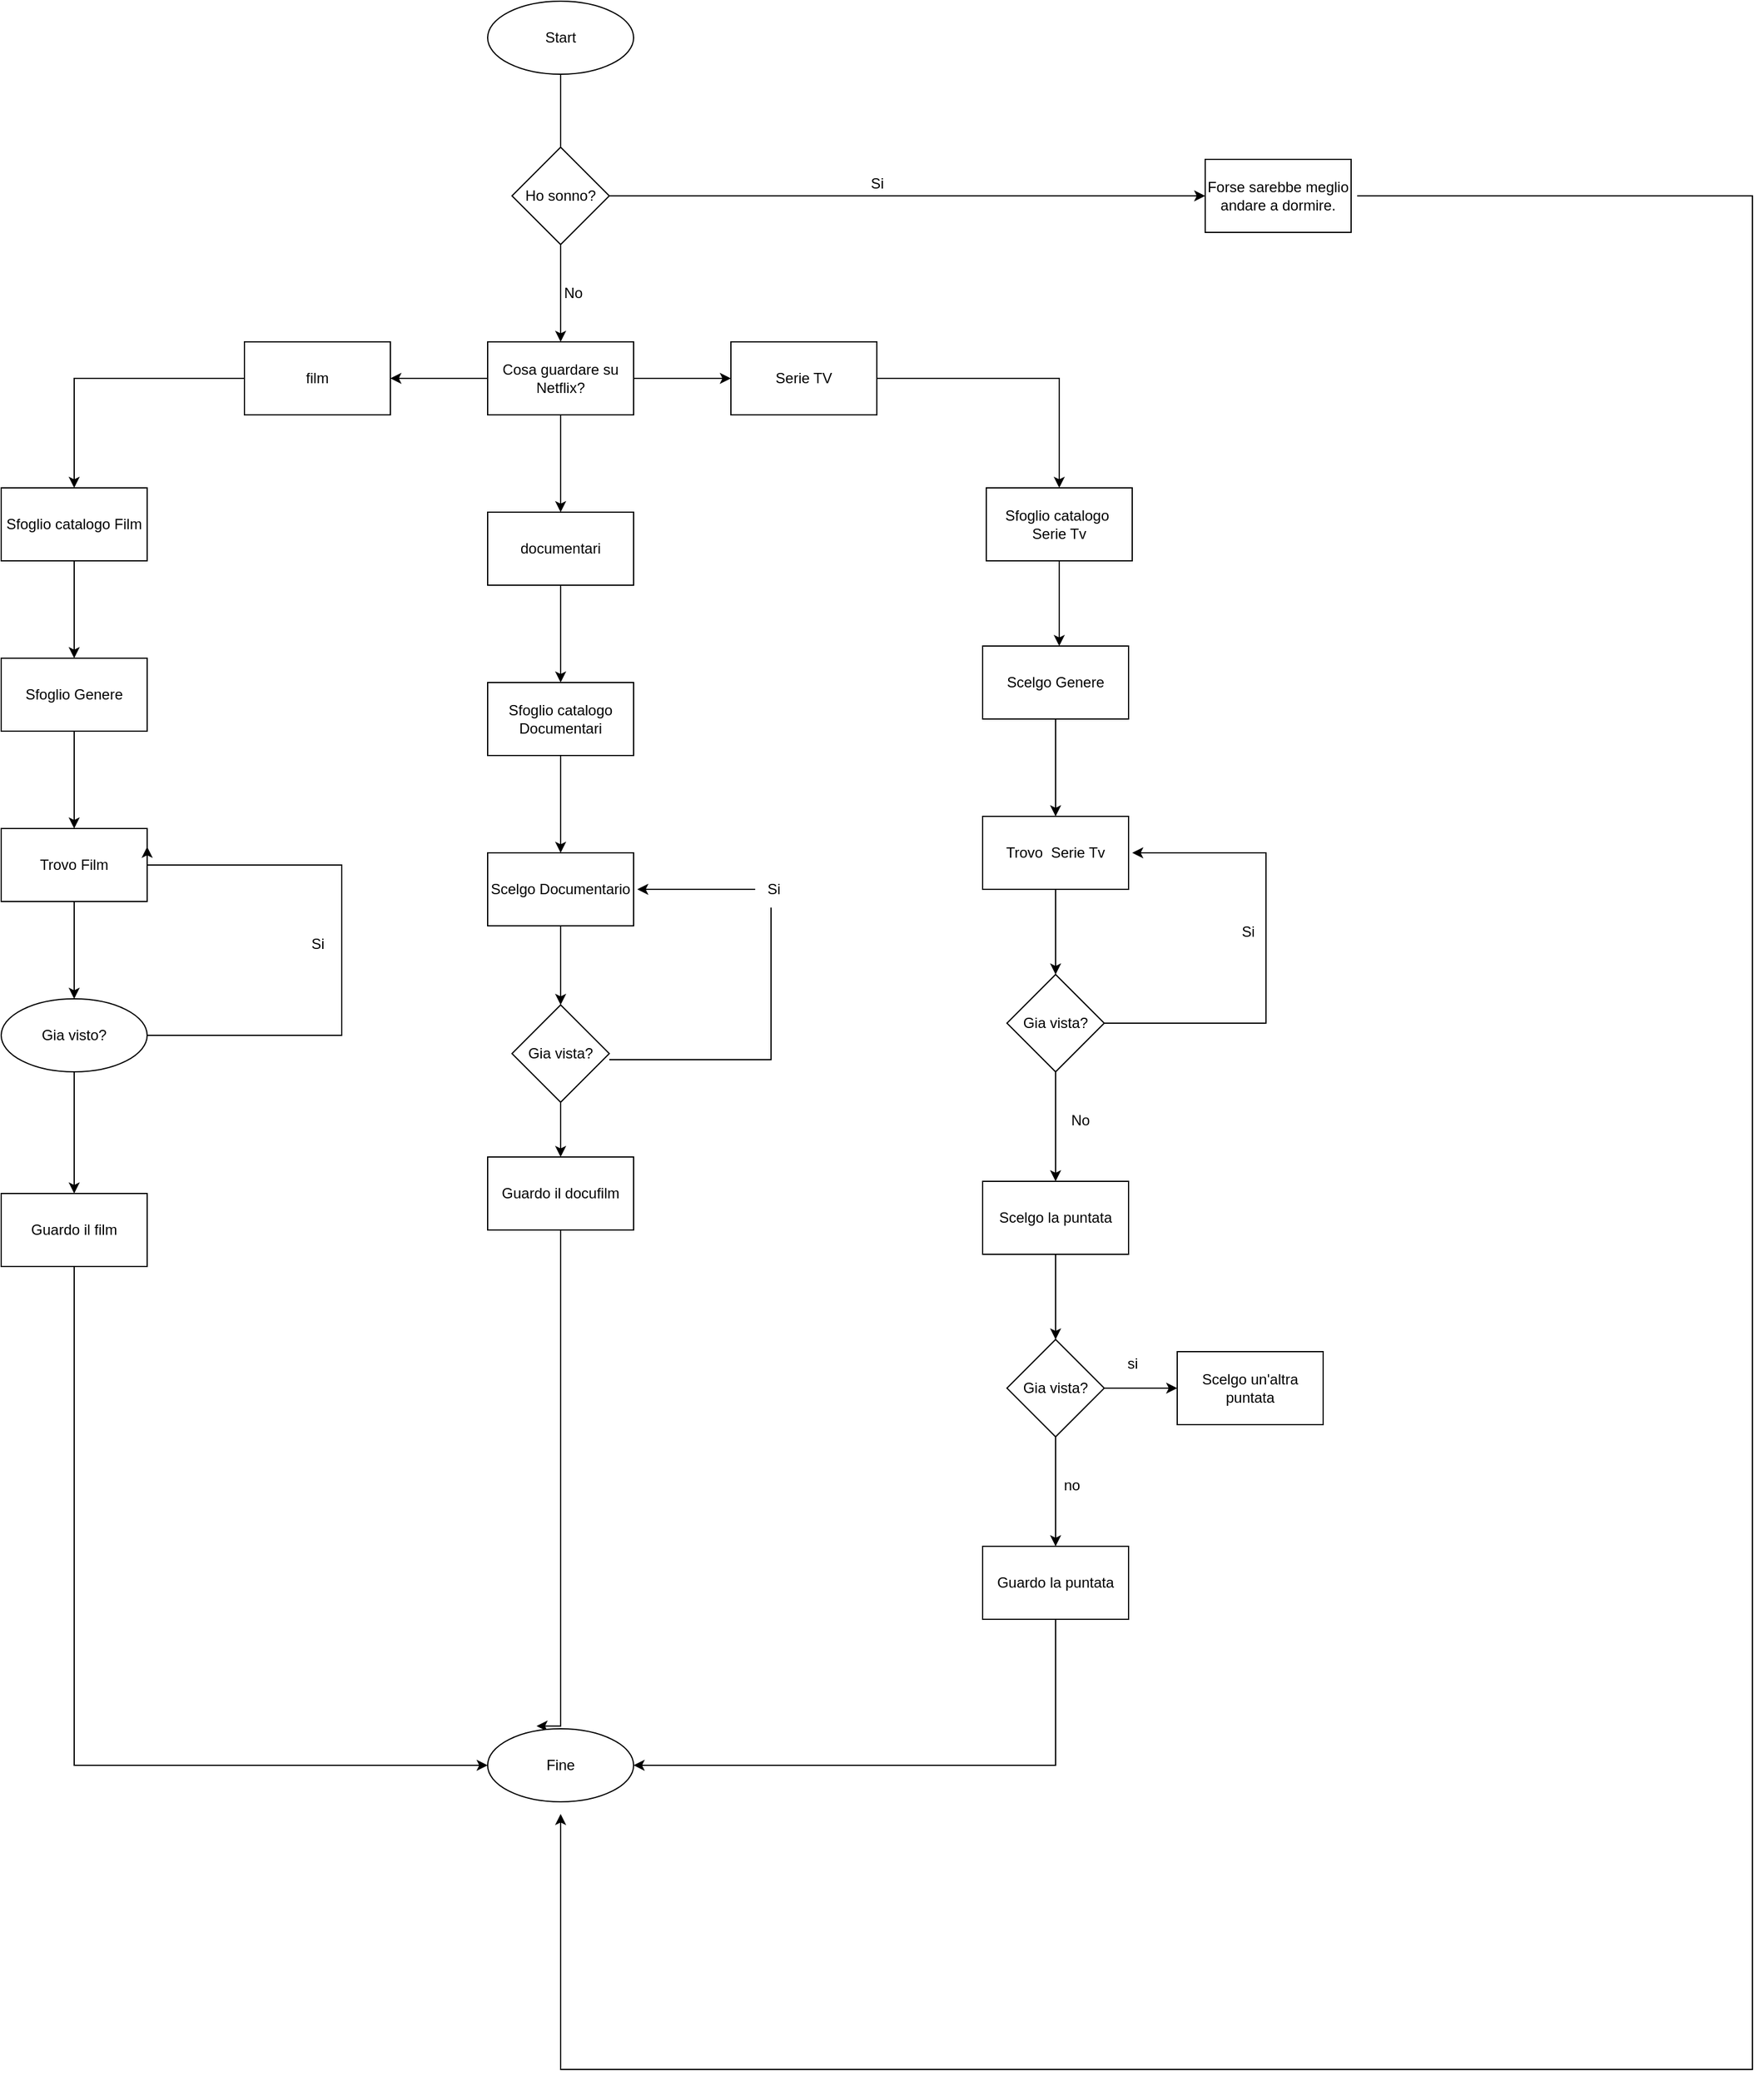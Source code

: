 <mxfile version="20.4.1" type="device"><diagram id="uEbXS79GLcnM9v4YKblf" name="Pagina-1"><mxGraphModel dx="3307" dy="2546" grid="1" gridSize="10" guides="1" tooltips="1" connect="1" arrows="1" fold="1" page="1" pageScale="1" pageWidth="827" pageHeight="1169" math="0" shadow="0"><root><mxCell id="0"/><mxCell id="1" parent="0"/><mxCell id="JkxngP8e8qMVRSD82Dpk-12" style="edgeStyle=orthogonalEdgeStyle;rounded=0;orthogonalLoop=1;jettySize=auto;html=1;" edge="1" parent="1" source="JkxngP8e8qMVRSD82Dpk-9"><mxGeometry relative="1" as="geometry"><mxPoint x="400" y="240" as="targetPoint"/></mxGeometry></mxCell><mxCell id="JkxngP8e8qMVRSD82Dpk-9" value="Start" style="ellipse;whiteSpace=wrap;html=1;" vertex="1" parent="1"><mxGeometry x="340" y="-40" width="120" height="60" as="geometry"/></mxCell><mxCell id="JkxngP8e8qMVRSD82Dpk-20" value="" style="edgeStyle=orthogonalEdgeStyle;rounded=0;orthogonalLoop=1;jettySize=auto;html=1;" edge="1" parent="1" source="JkxngP8e8qMVRSD82Dpk-13" target="JkxngP8e8qMVRSD82Dpk-19"><mxGeometry relative="1" as="geometry"/></mxCell><mxCell id="JkxngP8e8qMVRSD82Dpk-22" value="" style="edgeStyle=orthogonalEdgeStyle;rounded=0;orthogonalLoop=1;jettySize=auto;html=1;" edge="1" parent="1" source="JkxngP8e8qMVRSD82Dpk-13" target="JkxngP8e8qMVRSD82Dpk-21"><mxGeometry relative="1" as="geometry"/></mxCell><mxCell id="JkxngP8e8qMVRSD82Dpk-24" value="" style="edgeStyle=orthogonalEdgeStyle;rounded=0;orthogonalLoop=1;jettySize=auto;html=1;" edge="1" parent="1" source="JkxngP8e8qMVRSD82Dpk-13" target="JkxngP8e8qMVRSD82Dpk-23"><mxGeometry relative="1" as="geometry"/></mxCell><mxCell id="JkxngP8e8qMVRSD82Dpk-13" value="Cosa guardare su Netflix?" style="whiteSpace=wrap;html=1;" vertex="1" parent="1"><mxGeometry x="340" y="240" width="120" height="60" as="geometry"/></mxCell><mxCell id="JkxngP8e8qMVRSD82Dpk-28" value="" style="edgeStyle=orthogonalEdgeStyle;rounded=0;orthogonalLoop=1;jettySize=auto;html=1;" edge="1" parent="1" source="JkxngP8e8qMVRSD82Dpk-19" target="JkxngP8e8qMVRSD82Dpk-27"><mxGeometry relative="1" as="geometry"/></mxCell><mxCell id="JkxngP8e8qMVRSD82Dpk-19" value="Serie TV" style="whiteSpace=wrap;html=1;" vertex="1" parent="1"><mxGeometry x="540" y="240" width="120" height="60" as="geometry"/></mxCell><mxCell id="JkxngP8e8qMVRSD82Dpk-30" value="" style="edgeStyle=orthogonalEdgeStyle;rounded=0;orthogonalLoop=1;jettySize=auto;html=1;" edge="1" parent="1" source="JkxngP8e8qMVRSD82Dpk-21" target="JkxngP8e8qMVRSD82Dpk-29"><mxGeometry relative="1" as="geometry"/></mxCell><mxCell id="JkxngP8e8qMVRSD82Dpk-21" value="documentari&lt;br&gt;" style="whiteSpace=wrap;html=1;" vertex="1" parent="1"><mxGeometry x="340" y="380" width="120" height="60" as="geometry"/></mxCell><mxCell id="JkxngP8e8qMVRSD82Dpk-26" value="" style="edgeStyle=orthogonalEdgeStyle;rounded=0;orthogonalLoop=1;jettySize=auto;html=1;" edge="1" parent="1" source="JkxngP8e8qMVRSD82Dpk-23" target="JkxngP8e8qMVRSD82Dpk-25"><mxGeometry relative="1" as="geometry"/></mxCell><mxCell id="JkxngP8e8qMVRSD82Dpk-23" value="film" style="whiteSpace=wrap;html=1;" vertex="1" parent="1"><mxGeometry x="140" y="240" width="120" height="60" as="geometry"/></mxCell><mxCell id="JkxngP8e8qMVRSD82Dpk-67" value="" style="edgeStyle=orthogonalEdgeStyle;rounded=0;orthogonalLoop=1;jettySize=auto;html=1;" edge="1" parent="1" source="JkxngP8e8qMVRSD82Dpk-25" target="JkxngP8e8qMVRSD82Dpk-66"><mxGeometry relative="1" as="geometry"/></mxCell><mxCell id="JkxngP8e8qMVRSD82Dpk-25" value="Sfoglio catalogo Film" style="whiteSpace=wrap;html=1;" vertex="1" parent="1"><mxGeometry x="-60" y="360" width="120" height="60" as="geometry"/></mxCell><mxCell id="JkxngP8e8qMVRSD82Dpk-32" value="" style="edgeStyle=orthogonalEdgeStyle;rounded=0;orthogonalLoop=1;jettySize=auto;html=1;" edge="1" parent="1" source="JkxngP8e8qMVRSD82Dpk-27"><mxGeometry relative="1" as="geometry"><mxPoint x="810" y="490" as="targetPoint"/></mxGeometry></mxCell><mxCell id="JkxngP8e8qMVRSD82Dpk-27" value="Sfoglio catalogo&amp;nbsp; Serie Tv" style="whiteSpace=wrap;html=1;" vertex="1" parent="1"><mxGeometry x="750" y="360" width="120" height="60" as="geometry"/></mxCell><mxCell id="JkxngP8e8qMVRSD82Dpk-54" value="" style="edgeStyle=orthogonalEdgeStyle;rounded=0;orthogonalLoop=1;jettySize=auto;html=1;" edge="1" parent="1" source="JkxngP8e8qMVRSD82Dpk-29" target="JkxngP8e8qMVRSD82Dpk-53"><mxGeometry relative="1" as="geometry"/></mxCell><mxCell id="JkxngP8e8qMVRSD82Dpk-29" value="Sfoglio catalogo Documentari" style="whiteSpace=wrap;html=1;" vertex="1" parent="1"><mxGeometry x="340" y="520" width="120" height="60" as="geometry"/></mxCell><mxCell id="JkxngP8e8qMVRSD82Dpk-35" value="" style="edgeStyle=orthogonalEdgeStyle;rounded=0;orthogonalLoop=1;jettySize=auto;html=1;" edge="1" parent="1" source="JkxngP8e8qMVRSD82Dpk-33" target="JkxngP8e8qMVRSD82Dpk-34"><mxGeometry relative="1" as="geometry"/></mxCell><mxCell id="JkxngP8e8qMVRSD82Dpk-33" value="Scelgo Genere" style="whiteSpace=wrap;html=1;" vertex="1" parent="1"><mxGeometry x="747" y="490" width="120" height="60" as="geometry"/></mxCell><mxCell id="JkxngP8e8qMVRSD82Dpk-37" value="" style="edgeStyle=orthogonalEdgeStyle;rounded=0;orthogonalLoop=1;jettySize=auto;html=1;" edge="1" parent="1" source="JkxngP8e8qMVRSD82Dpk-34" target="JkxngP8e8qMVRSD82Dpk-36"><mxGeometry relative="1" as="geometry"/></mxCell><mxCell id="JkxngP8e8qMVRSD82Dpk-34" value="Trovo&amp;nbsp; Serie Tv" style="whiteSpace=wrap;html=1;" vertex="1" parent="1"><mxGeometry x="747" y="630" width="120" height="60" as="geometry"/></mxCell><mxCell id="JkxngP8e8qMVRSD82Dpk-39" value="" style="edgeStyle=orthogonalEdgeStyle;rounded=0;orthogonalLoop=1;jettySize=auto;html=1;" edge="1" parent="1" source="JkxngP8e8qMVRSD82Dpk-36" target="JkxngP8e8qMVRSD82Dpk-38"><mxGeometry relative="1" as="geometry"/></mxCell><mxCell id="JkxngP8e8qMVRSD82Dpk-36" value="Gia vista?" style="rhombus;whiteSpace=wrap;html=1;" vertex="1" parent="1"><mxGeometry x="767" y="760" width="80" height="80" as="geometry"/></mxCell><mxCell id="JkxngP8e8qMVRSD82Dpk-46" value="" style="edgeStyle=orthogonalEdgeStyle;rounded=0;orthogonalLoop=1;jettySize=auto;html=1;" edge="1" parent="1" source="JkxngP8e8qMVRSD82Dpk-38" target="JkxngP8e8qMVRSD82Dpk-45"><mxGeometry relative="1" as="geometry"/></mxCell><mxCell id="JkxngP8e8qMVRSD82Dpk-38" value="Scelgo la puntata" style="whiteSpace=wrap;html=1;" vertex="1" parent="1"><mxGeometry x="747" y="930" width="120" height="60" as="geometry"/></mxCell><mxCell id="JkxngP8e8qMVRSD82Dpk-42" value="" style="edgeStyle=orthogonalEdgeStyle;rounded=0;orthogonalLoop=1;jettySize=auto;html=1;" edge="1" parent="1"><mxGeometry relative="1" as="geometry"><mxPoint x="847" y="800" as="sourcePoint"/><mxPoint x="870" y="660" as="targetPoint"/><Array as="points"><mxPoint x="980" y="800"/><mxPoint x="980" y="660"/></Array></mxGeometry></mxCell><mxCell id="JkxngP8e8qMVRSD82Dpk-43" value="Si" style="text;html=1;align=center;verticalAlign=middle;resizable=0;points=[];autosize=1;strokeColor=none;fillColor=none;" vertex="1" parent="1"><mxGeometry x="950" y="710" width="30" height="30" as="geometry"/></mxCell><mxCell id="JkxngP8e8qMVRSD82Dpk-44" value="No" style="text;html=1;align=center;verticalAlign=middle;resizable=0;points=[];autosize=1;strokeColor=none;fillColor=none;" vertex="1" parent="1"><mxGeometry x="807" y="865" width="40" height="30" as="geometry"/></mxCell><mxCell id="JkxngP8e8qMVRSD82Dpk-48" value="" style="edgeStyle=orthogonalEdgeStyle;rounded=0;orthogonalLoop=1;jettySize=auto;html=1;" edge="1" parent="1" source="JkxngP8e8qMVRSD82Dpk-45" target="JkxngP8e8qMVRSD82Dpk-47"><mxGeometry relative="1" as="geometry"/></mxCell><mxCell id="JkxngP8e8qMVRSD82Dpk-51" value="" style="edgeStyle=orthogonalEdgeStyle;rounded=0;orthogonalLoop=1;jettySize=auto;html=1;" edge="1" parent="1" source="JkxngP8e8qMVRSD82Dpk-45" target="JkxngP8e8qMVRSD82Dpk-50"><mxGeometry relative="1" as="geometry"/></mxCell><mxCell id="JkxngP8e8qMVRSD82Dpk-45" value="Gia vista?" style="rhombus;whiteSpace=wrap;html=1;" vertex="1" parent="1"><mxGeometry x="767" y="1060" width="80" height="80" as="geometry"/></mxCell><mxCell id="JkxngP8e8qMVRSD82Dpk-47" value="Scelgo un'altra puntata" style="whiteSpace=wrap;html=1;" vertex="1" parent="1"><mxGeometry x="907" y="1070" width="120" height="60" as="geometry"/></mxCell><mxCell id="JkxngP8e8qMVRSD82Dpk-49" value="si" style="text;html=1;align=center;verticalAlign=middle;resizable=0;points=[];autosize=1;strokeColor=none;fillColor=none;" vertex="1" parent="1"><mxGeometry x="855" y="1065" width="30" height="30" as="geometry"/></mxCell><mxCell id="JkxngP8e8qMVRSD82Dpk-64" style="edgeStyle=orthogonalEdgeStyle;rounded=0;orthogonalLoop=1;jettySize=auto;html=1;entryX=1;entryY=0.5;entryDx=0;entryDy=0;" edge="1" parent="1" source="JkxngP8e8qMVRSD82Dpk-50" target="JkxngP8e8qMVRSD82Dpk-63"><mxGeometry relative="1" as="geometry"><Array as="points"><mxPoint x="807" y="1410"/></Array></mxGeometry></mxCell><mxCell id="JkxngP8e8qMVRSD82Dpk-50" value="Guardo la puntata" style="whiteSpace=wrap;html=1;" vertex="1" parent="1"><mxGeometry x="747" y="1230" width="120" height="60" as="geometry"/></mxCell><mxCell id="JkxngP8e8qMVRSD82Dpk-52" value="no" style="text;html=1;align=center;verticalAlign=middle;resizable=0;points=[];autosize=1;strokeColor=none;fillColor=none;" vertex="1" parent="1"><mxGeometry x="800" y="1165" width="40" height="30" as="geometry"/></mxCell><mxCell id="JkxngP8e8qMVRSD82Dpk-56" value="" style="edgeStyle=orthogonalEdgeStyle;rounded=0;orthogonalLoop=1;jettySize=auto;html=1;" edge="1" parent="1" source="JkxngP8e8qMVRSD82Dpk-53" target="JkxngP8e8qMVRSD82Dpk-55"><mxGeometry relative="1" as="geometry"/></mxCell><mxCell id="JkxngP8e8qMVRSD82Dpk-53" value="Scelgo Documentario" style="whiteSpace=wrap;html=1;" vertex="1" parent="1"><mxGeometry x="340" y="660" width="120" height="60" as="geometry"/></mxCell><mxCell id="JkxngP8e8qMVRSD82Dpk-62" value="" style="edgeStyle=orthogonalEdgeStyle;rounded=0;orthogonalLoop=1;jettySize=auto;html=1;" edge="1" parent="1" source="JkxngP8e8qMVRSD82Dpk-55" target="JkxngP8e8qMVRSD82Dpk-61"><mxGeometry relative="1" as="geometry"/></mxCell><mxCell id="JkxngP8e8qMVRSD82Dpk-55" value="Gia vista?" style="rhombus;whiteSpace=wrap;html=1;" vertex="1" parent="1"><mxGeometry x="360" y="785" width="80" height="80" as="geometry"/></mxCell><mxCell id="JkxngP8e8qMVRSD82Dpk-57" value="" style="edgeStyle=orthogonalEdgeStyle;rounded=0;orthogonalLoop=1;jettySize=auto;html=1;startArrow=none;" edge="1" parent="1" source="JkxngP8e8qMVRSD82Dpk-58"><mxGeometry relative="1" as="geometry"><mxPoint x="440" y="830" as="sourcePoint"/><mxPoint x="463.0" y="690" as="targetPoint"/><Array as="points"/></mxGeometry></mxCell><mxCell id="JkxngP8e8qMVRSD82Dpk-58" value="Si" style="text;html=1;align=center;verticalAlign=middle;resizable=0;points=[];autosize=1;strokeColor=none;fillColor=none;" vertex="1" parent="1"><mxGeometry x="560" y="675" width="30" height="30" as="geometry"/></mxCell><mxCell id="JkxngP8e8qMVRSD82Dpk-60" value="" style="edgeStyle=orthogonalEdgeStyle;rounded=0;orthogonalLoop=1;jettySize=auto;html=1;endArrow=none;" edge="1" parent="1" target="JkxngP8e8qMVRSD82Dpk-58"><mxGeometry relative="1" as="geometry"><mxPoint x="440" y="830" as="sourcePoint"/><mxPoint x="463.0" y="690" as="targetPoint"/><Array as="points"><mxPoint x="573" y="830"/><mxPoint x="573" y="690"/></Array></mxGeometry></mxCell><mxCell id="JkxngP8e8qMVRSD82Dpk-65" style="edgeStyle=orthogonalEdgeStyle;rounded=0;orthogonalLoop=1;jettySize=auto;html=1;entryX=0.335;entryY=-0.038;entryDx=0;entryDy=0;entryPerimeter=0;" edge="1" parent="1" source="JkxngP8e8qMVRSD82Dpk-61" target="JkxngP8e8qMVRSD82Dpk-63"><mxGeometry relative="1" as="geometry"><Array as="points"><mxPoint x="400" y="1378"/></Array></mxGeometry></mxCell><mxCell id="JkxngP8e8qMVRSD82Dpk-61" value="Guardo il docufilm&lt;br&gt;" style="whiteSpace=wrap;html=1;" vertex="1" parent="1"><mxGeometry x="340" y="910" width="120" height="60" as="geometry"/></mxCell><mxCell id="JkxngP8e8qMVRSD82Dpk-63" value="Fine" style="ellipse;whiteSpace=wrap;html=1;" vertex="1" parent="1"><mxGeometry x="340" y="1380" width="120" height="60" as="geometry"/></mxCell><mxCell id="JkxngP8e8qMVRSD82Dpk-69" value="" style="edgeStyle=orthogonalEdgeStyle;rounded=0;orthogonalLoop=1;jettySize=auto;html=1;" edge="1" parent="1" source="JkxngP8e8qMVRSD82Dpk-66" target="JkxngP8e8qMVRSD82Dpk-68"><mxGeometry relative="1" as="geometry"/></mxCell><mxCell id="JkxngP8e8qMVRSD82Dpk-66" value="Sfoglio Genere" style="whiteSpace=wrap;html=1;" vertex="1" parent="1"><mxGeometry x="-60" y="500" width="120" height="60" as="geometry"/></mxCell><mxCell id="JkxngP8e8qMVRSD82Dpk-71" value="" style="edgeStyle=orthogonalEdgeStyle;rounded=0;orthogonalLoop=1;jettySize=auto;html=1;" edge="1" parent="1" source="JkxngP8e8qMVRSD82Dpk-68" target="JkxngP8e8qMVRSD82Dpk-70"><mxGeometry relative="1" as="geometry"/></mxCell><mxCell id="JkxngP8e8qMVRSD82Dpk-68" value="Trovo Film" style="whiteSpace=wrap;html=1;" vertex="1" parent="1"><mxGeometry x="-60" y="640" width="120" height="60" as="geometry"/></mxCell><mxCell id="JkxngP8e8qMVRSD82Dpk-72" style="edgeStyle=orthogonalEdgeStyle;rounded=0;orthogonalLoop=1;jettySize=auto;html=1;entryX=1;entryY=0.25;entryDx=0;entryDy=0;" edge="1" parent="1" source="JkxngP8e8qMVRSD82Dpk-70" target="JkxngP8e8qMVRSD82Dpk-68"><mxGeometry relative="1" as="geometry"><mxPoint x="110" y="640" as="targetPoint"/><Array as="points"><mxPoint x="220" y="810"/><mxPoint x="220" y="670"/><mxPoint x="60" y="670"/></Array></mxGeometry></mxCell><mxCell id="JkxngP8e8qMVRSD82Dpk-75" value="" style="edgeStyle=orthogonalEdgeStyle;rounded=0;orthogonalLoop=1;jettySize=auto;html=1;" edge="1" parent="1" source="JkxngP8e8qMVRSD82Dpk-70" target="JkxngP8e8qMVRSD82Dpk-74"><mxGeometry relative="1" as="geometry"/></mxCell><mxCell id="JkxngP8e8qMVRSD82Dpk-70" value="Gia visto?" style="ellipse;whiteSpace=wrap;html=1;" vertex="1" parent="1"><mxGeometry x="-60" y="780" width="120" height="60" as="geometry"/></mxCell><mxCell id="JkxngP8e8qMVRSD82Dpk-73" value="Si&lt;br&gt;" style="text;html=1;align=center;verticalAlign=middle;resizable=0;points=[];autosize=1;strokeColor=none;fillColor=none;" vertex="1" parent="1"><mxGeometry x="185" y="720" width="30" height="30" as="geometry"/></mxCell><mxCell id="JkxngP8e8qMVRSD82Dpk-76" style="edgeStyle=orthogonalEdgeStyle;rounded=0;orthogonalLoop=1;jettySize=auto;html=1;entryX=0;entryY=0.5;entryDx=0;entryDy=0;" edge="1" parent="1" source="JkxngP8e8qMVRSD82Dpk-74" target="JkxngP8e8qMVRSD82Dpk-63"><mxGeometry relative="1" as="geometry"><Array as="points"><mxPoint y="1410"/></Array></mxGeometry></mxCell><mxCell id="JkxngP8e8qMVRSD82Dpk-74" value="Guardo il film" style="whiteSpace=wrap;html=1;" vertex="1" parent="1"><mxGeometry x="-60" y="940" width="120" height="60" as="geometry"/></mxCell><mxCell id="JkxngP8e8qMVRSD82Dpk-82" style="edgeStyle=orthogonalEdgeStyle;rounded=0;orthogonalLoop=1;jettySize=auto;html=1;exitX=1;exitY=0.5;exitDx=0;exitDy=0;entryX=0;entryY=0.5;entryDx=0;entryDy=0;" edge="1" parent="1" source="JkxngP8e8qMVRSD82Dpk-79" target="JkxngP8e8qMVRSD82Dpk-81"><mxGeometry relative="1" as="geometry"/></mxCell><mxCell id="JkxngP8e8qMVRSD82Dpk-79" value="Ho sonno?" style="rhombus;whiteSpace=wrap;html=1;" vertex="1" parent="1"><mxGeometry x="360" y="80" width="80" height="80" as="geometry"/></mxCell><mxCell id="JkxngP8e8qMVRSD82Dpk-80" value="No" style="text;html=1;align=center;verticalAlign=middle;resizable=0;points=[];autosize=1;strokeColor=none;fillColor=none;" vertex="1" parent="1"><mxGeometry x="390" y="185" width="40" height="30" as="geometry"/></mxCell><mxCell id="JkxngP8e8qMVRSD82Dpk-83" style="edgeStyle=orthogonalEdgeStyle;rounded=0;orthogonalLoop=1;jettySize=auto;html=1;" edge="1" parent="1"><mxGeometry relative="1" as="geometry"><mxPoint x="400" y="1450" as="targetPoint"/><mxPoint x="1055" y="120.0" as="sourcePoint"/><Array as="points"><mxPoint x="1380" y="120"/><mxPoint x="1380" y="1660"/><mxPoint x="400" y="1660"/></Array></mxGeometry></mxCell><mxCell id="JkxngP8e8qMVRSD82Dpk-81" value="Forse sarebbe meglio andare a dormire." style="whiteSpace=wrap;html=1;" vertex="1" parent="1"><mxGeometry x="930" y="90" width="120" height="60" as="geometry"/></mxCell><mxCell id="JkxngP8e8qMVRSD82Dpk-84" value="Si" style="text;html=1;align=center;verticalAlign=middle;resizable=0;points=[];autosize=1;strokeColor=none;fillColor=none;" vertex="1" parent="1"><mxGeometry x="645" y="95" width="30" height="30" as="geometry"/></mxCell></root></mxGraphModel></diagram></mxfile>